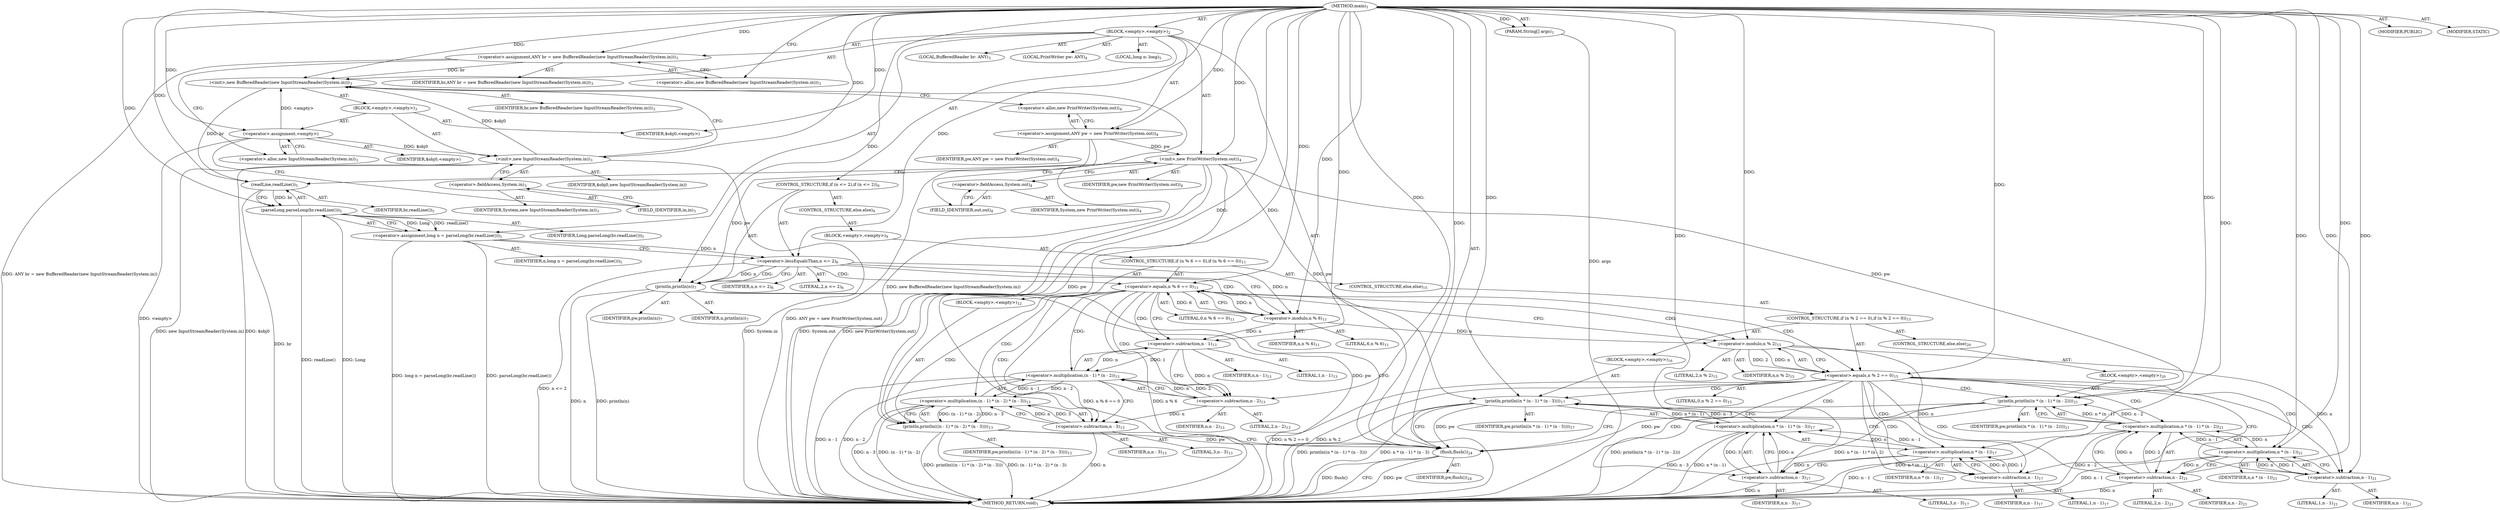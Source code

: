 digraph "main" {  
"21" [label = <(METHOD,main)<SUB>1</SUB>> ]
"22" [label = <(PARAM,String[] args)<SUB>1</SUB>> ]
"23" [label = <(BLOCK,&lt;empty&gt;,&lt;empty&gt;)<SUB>2</SUB>> ]
"4" [label = <(LOCAL,BufferedReader br: ANY)<SUB>3</SUB>> ]
"24" [label = <(&lt;operator&gt;.assignment,ANY br = new BufferedReader(new InputStreamReader(System.in)))<SUB>3</SUB>> ]
"25" [label = <(IDENTIFIER,br,ANY br = new BufferedReader(new InputStreamReader(System.in)))<SUB>3</SUB>> ]
"26" [label = <(&lt;operator&gt;.alloc,new BufferedReader(new InputStreamReader(System.in)))<SUB>3</SUB>> ]
"27" [label = <(&lt;init&gt;,new BufferedReader(new InputStreamReader(System.in)))<SUB>3</SUB>> ]
"3" [label = <(IDENTIFIER,br,new BufferedReader(new InputStreamReader(System.in)))<SUB>3</SUB>> ]
"28" [label = <(BLOCK,&lt;empty&gt;,&lt;empty&gt;)<SUB>3</SUB>> ]
"29" [label = <(&lt;operator&gt;.assignment,&lt;empty&gt;)> ]
"30" [label = <(IDENTIFIER,$obj0,&lt;empty&gt;)> ]
"31" [label = <(&lt;operator&gt;.alloc,new InputStreamReader(System.in))<SUB>3</SUB>> ]
"32" [label = <(&lt;init&gt;,new InputStreamReader(System.in))<SUB>3</SUB>> ]
"33" [label = <(IDENTIFIER,$obj0,new InputStreamReader(System.in))> ]
"34" [label = <(&lt;operator&gt;.fieldAccess,System.in)<SUB>3</SUB>> ]
"35" [label = <(IDENTIFIER,System,new InputStreamReader(System.in))<SUB>3</SUB>> ]
"36" [label = <(FIELD_IDENTIFIER,in,in)<SUB>3</SUB>> ]
"37" [label = <(IDENTIFIER,$obj0,&lt;empty&gt;)> ]
"6" [label = <(LOCAL,PrintWriter pw: ANY)<SUB>4</SUB>> ]
"38" [label = <(&lt;operator&gt;.assignment,ANY pw = new PrintWriter(System.out))<SUB>4</SUB>> ]
"39" [label = <(IDENTIFIER,pw,ANY pw = new PrintWriter(System.out))<SUB>4</SUB>> ]
"40" [label = <(&lt;operator&gt;.alloc,new PrintWriter(System.out))<SUB>4</SUB>> ]
"41" [label = <(&lt;init&gt;,new PrintWriter(System.out))<SUB>4</SUB>> ]
"5" [label = <(IDENTIFIER,pw,new PrintWriter(System.out))<SUB>4</SUB>> ]
"42" [label = <(&lt;operator&gt;.fieldAccess,System.out)<SUB>4</SUB>> ]
"43" [label = <(IDENTIFIER,System,new PrintWriter(System.out))<SUB>4</SUB>> ]
"44" [label = <(FIELD_IDENTIFIER,out,out)<SUB>4</SUB>> ]
"45" [label = <(LOCAL,long n: long)<SUB>5</SUB>> ]
"46" [label = <(&lt;operator&gt;.assignment,long n = parseLong(br.readLine()))<SUB>5</SUB>> ]
"47" [label = <(IDENTIFIER,n,long n = parseLong(br.readLine()))<SUB>5</SUB>> ]
"48" [label = <(parseLong,parseLong(br.readLine()))<SUB>5</SUB>> ]
"49" [label = <(IDENTIFIER,Long,parseLong(br.readLine()))<SUB>5</SUB>> ]
"50" [label = <(readLine,readLine())<SUB>5</SUB>> ]
"51" [label = <(IDENTIFIER,br,readLine())<SUB>5</SUB>> ]
"52" [label = <(CONTROL_STRUCTURE,if (n &lt;= 2),if (n &lt;= 2))<SUB>6</SUB>> ]
"53" [label = <(&lt;operator&gt;.lessEqualsThan,n &lt;= 2)<SUB>6</SUB>> ]
"54" [label = <(IDENTIFIER,n,n &lt;= 2)<SUB>6</SUB>> ]
"55" [label = <(LITERAL,2,n &lt;= 2)<SUB>6</SUB>> ]
"56" [label = <(println,println(n))<SUB>7</SUB>> ]
"57" [label = <(IDENTIFIER,pw,println(n))<SUB>7</SUB>> ]
"58" [label = <(IDENTIFIER,n,println(n))<SUB>7</SUB>> ]
"59" [label = <(CONTROL_STRUCTURE,else,else)<SUB>9</SUB>> ]
"60" [label = <(BLOCK,&lt;empty&gt;,&lt;empty&gt;)<SUB>9</SUB>> ]
"61" [label = <(CONTROL_STRUCTURE,if (n % 6 == 0),if (n % 6 == 0))<SUB>11</SUB>> ]
"62" [label = <(&lt;operator&gt;.equals,n % 6 == 0)<SUB>11</SUB>> ]
"63" [label = <(&lt;operator&gt;.modulo,n % 6)<SUB>11</SUB>> ]
"64" [label = <(IDENTIFIER,n,n % 6)<SUB>11</SUB>> ]
"65" [label = <(LITERAL,6,n % 6)<SUB>11</SUB>> ]
"66" [label = <(LITERAL,0,n % 6 == 0)<SUB>11</SUB>> ]
"67" [label = <(BLOCK,&lt;empty&gt;,&lt;empty&gt;)<SUB>12</SUB>> ]
"68" [label = <(println,println(((n - 1) * (n - 2) * (n - 3))))<SUB>13</SUB>> ]
"69" [label = <(IDENTIFIER,pw,println(((n - 1) * (n - 2) * (n - 3))))<SUB>13</SUB>> ]
"70" [label = <(&lt;operator&gt;.multiplication,(n - 1) * (n - 2) * (n - 3))<SUB>13</SUB>> ]
"71" [label = <(&lt;operator&gt;.multiplication,(n - 1) * (n - 2))<SUB>13</SUB>> ]
"72" [label = <(&lt;operator&gt;.subtraction,n - 1)<SUB>13</SUB>> ]
"73" [label = <(IDENTIFIER,n,n - 1)<SUB>13</SUB>> ]
"74" [label = <(LITERAL,1,n - 1)<SUB>13</SUB>> ]
"75" [label = <(&lt;operator&gt;.subtraction,n - 2)<SUB>13</SUB>> ]
"76" [label = <(IDENTIFIER,n,n - 2)<SUB>13</SUB>> ]
"77" [label = <(LITERAL,2,n - 2)<SUB>13</SUB>> ]
"78" [label = <(&lt;operator&gt;.subtraction,n - 3)<SUB>13</SUB>> ]
"79" [label = <(IDENTIFIER,n,n - 3)<SUB>13</SUB>> ]
"80" [label = <(LITERAL,3,n - 3)<SUB>13</SUB>> ]
"81" [label = <(CONTROL_STRUCTURE,else,else)<SUB>15</SUB>> ]
"82" [label = <(CONTROL_STRUCTURE,if (n % 2 == 0),if (n % 2 == 0))<SUB>15</SUB>> ]
"83" [label = <(&lt;operator&gt;.equals,n % 2 == 0)<SUB>15</SUB>> ]
"84" [label = <(&lt;operator&gt;.modulo,n % 2)<SUB>15</SUB>> ]
"85" [label = <(IDENTIFIER,n,n % 2)<SUB>15</SUB>> ]
"86" [label = <(LITERAL,2,n % 2)<SUB>15</SUB>> ]
"87" [label = <(LITERAL,0,n % 2 == 0)<SUB>15</SUB>> ]
"88" [label = <(BLOCK,&lt;empty&gt;,&lt;empty&gt;)<SUB>16</SUB>> ]
"89" [label = <(println,println((n * (n - 1) * (n - 3))))<SUB>17</SUB>> ]
"90" [label = <(IDENTIFIER,pw,println((n * (n - 1) * (n - 3))))<SUB>17</SUB>> ]
"91" [label = <(&lt;operator&gt;.multiplication,n * (n - 1) * (n - 3))<SUB>17</SUB>> ]
"92" [label = <(&lt;operator&gt;.multiplication,n * (n - 1))<SUB>17</SUB>> ]
"93" [label = <(IDENTIFIER,n,n * (n - 1))<SUB>17</SUB>> ]
"94" [label = <(&lt;operator&gt;.subtraction,n - 1)<SUB>17</SUB>> ]
"95" [label = <(IDENTIFIER,n,n - 1)<SUB>17</SUB>> ]
"96" [label = <(LITERAL,1,n - 1)<SUB>17</SUB>> ]
"97" [label = <(&lt;operator&gt;.subtraction,n - 3)<SUB>17</SUB>> ]
"98" [label = <(IDENTIFIER,n,n - 3)<SUB>17</SUB>> ]
"99" [label = <(LITERAL,3,n - 3)<SUB>17</SUB>> ]
"100" [label = <(CONTROL_STRUCTURE,else,else)<SUB>20</SUB>> ]
"101" [label = <(BLOCK,&lt;empty&gt;,&lt;empty&gt;)<SUB>20</SUB>> ]
"102" [label = <(println,println((n * (n - 1) * (n - 2))))<SUB>21</SUB>> ]
"103" [label = <(IDENTIFIER,pw,println((n * (n - 1) * (n - 2))))<SUB>21</SUB>> ]
"104" [label = <(&lt;operator&gt;.multiplication,n * (n - 1) * (n - 2))<SUB>21</SUB>> ]
"105" [label = <(&lt;operator&gt;.multiplication,n * (n - 1))<SUB>21</SUB>> ]
"106" [label = <(IDENTIFIER,n,n * (n - 1))<SUB>21</SUB>> ]
"107" [label = <(&lt;operator&gt;.subtraction,n - 1)<SUB>21</SUB>> ]
"108" [label = <(IDENTIFIER,n,n - 1)<SUB>21</SUB>> ]
"109" [label = <(LITERAL,1,n - 1)<SUB>21</SUB>> ]
"110" [label = <(&lt;operator&gt;.subtraction,n - 2)<SUB>21</SUB>> ]
"111" [label = <(IDENTIFIER,n,n - 2)<SUB>21</SUB>> ]
"112" [label = <(LITERAL,2,n - 2)<SUB>21</SUB>> ]
"113" [label = <(flush,flush())<SUB>24</SUB>> ]
"114" [label = <(IDENTIFIER,pw,flush())<SUB>24</SUB>> ]
"115" [label = <(MODIFIER,PUBLIC)> ]
"116" [label = <(MODIFIER,STATIC)> ]
"117" [label = <(METHOD_RETURN,void)<SUB>1</SUB>> ]
  "21" -> "22"  [ label = "AST: "] 
  "21" -> "23"  [ label = "AST: "] 
  "21" -> "115"  [ label = "AST: "] 
  "21" -> "116"  [ label = "AST: "] 
  "21" -> "117"  [ label = "AST: "] 
  "23" -> "4"  [ label = "AST: "] 
  "23" -> "24"  [ label = "AST: "] 
  "23" -> "27"  [ label = "AST: "] 
  "23" -> "6"  [ label = "AST: "] 
  "23" -> "38"  [ label = "AST: "] 
  "23" -> "41"  [ label = "AST: "] 
  "23" -> "45"  [ label = "AST: "] 
  "23" -> "46"  [ label = "AST: "] 
  "23" -> "52"  [ label = "AST: "] 
  "23" -> "113"  [ label = "AST: "] 
  "24" -> "25"  [ label = "AST: "] 
  "24" -> "26"  [ label = "AST: "] 
  "27" -> "3"  [ label = "AST: "] 
  "27" -> "28"  [ label = "AST: "] 
  "28" -> "29"  [ label = "AST: "] 
  "28" -> "32"  [ label = "AST: "] 
  "28" -> "37"  [ label = "AST: "] 
  "29" -> "30"  [ label = "AST: "] 
  "29" -> "31"  [ label = "AST: "] 
  "32" -> "33"  [ label = "AST: "] 
  "32" -> "34"  [ label = "AST: "] 
  "34" -> "35"  [ label = "AST: "] 
  "34" -> "36"  [ label = "AST: "] 
  "38" -> "39"  [ label = "AST: "] 
  "38" -> "40"  [ label = "AST: "] 
  "41" -> "5"  [ label = "AST: "] 
  "41" -> "42"  [ label = "AST: "] 
  "42" -> "43"  [ label = "AST: "] 
  "42" -> "44"  [ label = "AST: "] 
  "46" -> "47"  [ label = "AST: "] 
  "46" -> "48"  [ label = "AST: "] 
  "48" -> "49"  [ label = "AST: "] 
  "48" -> "50"  [ label = "AST: "] 
  "50" -> "51"  [ label = "AST: "] 
  "52" -> "53"  [ label = "AST: "] 
  "52" -> "56"  [ label = "AST: "] 
  "52" -> "59"  [ label = "AST: "] 
  "53" -> "54"  [ label = "AST: "] 
  "53" -> "55"  [ label = "AST: "] 
  "56" -> "57"  [ label = "AST: "] 
  "56" -> "58"  [ label = "AST: "] 
  "59" -> "60"  [ label = "AST: "] 
  "60" -> "61"  [ label = "AST: "] 
  "61" -> "62"  [ label = "AST: "] 
  "61" -> "67"  [ label = "AST: "] 
  "61" -> "81"  [ label = "AST: "] 
  "62" -> "63"  [ label = "AST: "] 
  "62" -> "66"  [ label = "AST: "] 
  "63" -> "64"  [ label = "AST: "] 
  "63" -> "65"  [ label = "AST: "] 
  "67" -> "68"  [ label = "AST: "] 
  "68" -> "69"  [ label = "AST: "] 
  "68" -> "70"  [ label = "AST: "] 
  "70" -> "71"  [ label = "AST: "] 
  "70" -> "78"  [ label = "AST: "] 
  "71" -> "72"  [ label = "AST: "] 
  "71" -> "75"  [ label = "AST: "] 
  "72" -> "73"  [ label = "AST: "] 
  "72" -> "74"  [ label = "AST: "] 
  "75" -> "76"  [ label = "AST: "] 
  "75" -> "77"  [ label = "AST: "] 
  "78" -> "79"  [ label = "AST: "] 
  "78" -> "80"  [ label = "AST: "] 
  "81" -> "82"  [ label = "AST: "] 
  "82" -> "83"  [ label = "AST: "] 
  "82" -> "88"  [ label = "AST: "] 
  "82" -> "100"  [ label = "AST: "] 
  "83" -> "84"  [ label = "AST: "] 
  "83" -> "87"  [ label = "AST: "] 
  "84" -> "85"  [ label = "AST: "] 
  "84" -> "86"  [ label = "AST: "] 
  "88" -> "89"  [ label = "AST: "] 
  "89" -> "90"  [ label = "AST: "] 
  "89" -> "91"  [ label = "AST: "] 
  "91" -> "92"  [ label = "AST: "] 
  "91" -> "97"  [ label = "AST: "] 
  "92" -> "93"  [ label = "AST: "] 
  "92" -> "94"  [ label = "AST: "] 
  "94" -> "95"  [ label = "AST: "] 
  "94" -> "96"  [ label = "AST: "] 
  "97" -> "98"  [ label = "AST: "] 
  "97" -> "99"  [ label = "AST: "] 
  "100" -> "101"  [ label = "AST: "] 
  "101" -> "102"  [ label = "AST: "] 
  "102" -> "103"  [ label = "AST: "] 
  "102" -> "104"  [ label = "AST: "] 
  "104" -> "105"  [ label = "AST: "] 
  "104" -> "110"  [ label = "AST: "] 
  "105" -> "106"  [ label = "AST: "] 
  "105" -> "107"  [ label = "AST: "] 
  "107" -> "108"  [ label = "AST: "] 
  "107" -> "109"  [ label = "AST: "] 
  "110" -> "111"  [ label = "AST: "] 
  "110" -> "112"  [ label = "AST: "] 
  "113" -> "114"  [ label = "AST: "] 
  "24" -> "31"  [ label = "CFG: "] 
  "27" -> "40"  [ label = "CFG: "] 
  "38" -> "44"  [ label = "CFG: "] 
  "41" -> "50"  [ label = "CFG: "] 
  "46" -> "53"  [ label = "CFG: "] 
  "113" -> "117"  [ label = "CFG: "] 
  "26" -> "24"  [ label = "CFG: "] 
  "40" -> "38"  [ label = "CFG: "] 
  "42" -> "41"  [ label = "CFG: "] 
  "48" -> "46"  [ label = "CFG: "] 
  "53" -> "56"  [ label = "CFG: "] 
  "53" -> "63"  [ label = "CFG: "] 
  "56" -> "113"  [ label = "CFG: "] 
  "29" -> "36"  [ label = "CFG: "] 
  "32" -> "27"  [ label = "CFG: "] 
  "44" -> "42"  [ label = "CFG: "] 
  "50" -> "48"  [ label = "CFG: "] 
  "31" -> "29"  [ label = "CFG: "] 
  "34" -> "32"  [ label = "CFG: "] 
  "36" -> "34"  [ label = "CFG: "] 
  "62" -> "72"  [ label = "CFG: "] 
  "62" -> "84"  [ label = "CFG: "] 
  "63" -> "62"  [ label = "CFG: "] 
  "68" -> "113"  [ label = "CFG: "] 
  "70" -> "68"  [ label = "CFG: "] 
  "83" -> "94"  [ label = "CFG: "] 
  "83" -> "107"  [ label = "CFG: "] 
  "71" -> "78"  [ label = "CFG: "] 
  "78" -> "70"  [ label = "CFG: "] 
  "84" -> "83"  [ label = "CFG: "] 
  "89" -> "113"  [ label = "CFG: "] 
  "72" -> "75"  [ label = "CFG: "] 
  "75" -> "71"  [ label = "CFG: "] 
  "91" -> "89"  [ label = "CFG: "] 
  "102" -> "113"  [ label = "CFG: "] 
  "92" -> "97"  [ label = "CFG: "] 
  "97" -> "91"  [ label = "CFG: "] 
  "104" -> "102"  [ label = "CFG: "] 
  "94" -> "92"  [ label = "CFG: "] 
  "105" -> "110"  [ label = "CFG: "] 
  "110" -> "104"  [ label = "CFG: "] 
  "107" -> "105"  [ label = "CFG: "] 
  "21" -> "26"  [ label = "CFG: "] 
  "22" -> "117"  [ label = "DDG: args"] 
  "24" -> "117"  [ label = "DDG: ANY br = new BufferedReader(new InputStreamReader(System.in))"] 
  "29" -> "117"  [ label = "DDG: &lt;empty&gt;"] 
  "32" -> "117"  [ label = "DDG: $obj0"] 
  "32" -> "117"  [ label = "DDG: System.in"] 
  "32" -> "117"  [ label = "DDG: new InputStreamReader(System.in)"] 
  "27" -> "117"  [ label = "DDG: new BufferedReader(new InputStreamReader(System.in))"] 
  "38" -> "117"  [ label = "DDG: ANY pw = new PrintWriter(System.out)"] 
  "41" -> "117"  [ label = "DDG: System.out"] 
  "41" -> "117"  [ label = "DDG: new PrintWriter(System.out)"] 
  "50" -> "117"  [ label = "DDG: br"] 
  "48" -> "117"  [ label = "DDG: readLine()"] 
  "46" -> "117"  [ label = "DDG: parseLong(br.readLine())"] 
  "46" -> "117"  [ label = "DDG: long n = parseLong(br.readLine())"] 
  "53" -> "117"  [ label = "DDG: n &lt;= 2"] 
  "62" -> "117"  [ label = "DDG: n % 6"] 
  "62" -> "117"  [ label = "DDG: n % 6 == 0"] 
  "83" -> "117"  [ label = "DDG: n % 2"] 
  "83" -> "117"  [ label = "DDG: n % 2 == 0"] 
  "105" -> "117"  [ label = "DDG: n - 1"] 
  "104" -> "117"  [ label = "DDG: n * (n - 1)"] 
  "110" -> "117"  [ label = "DDG: n"] 
  "104" -> "117"  [ label = "DDG: n - 2"] 
  "102" -> "117"  [ label = "DDG: n * (n - 1) * (n - 2)"] 
  "102" -> "117"  [ label = "DDG: println((n * (n - 1) * (n - 2)))"] 
  "92" -> "117"  [ label = "DDG: n - 1"] 
  "91" -> "117"  [ label = "DDG: n * (n - 1)"] 
  "97" -> "117"  [ label = "DDG: n"] 
  "91" -> "117"  [ label = "DDG: n - 3"] 
  "89" -> "117"  [ label = "DDG: n * (n - 1) * (n - 3)"] 
  "89" -> "117"  [ label = "DDG: println((n * (n - 1) * (n - 3)))"] 
  "71" -> "117"  [ label = "DDG: n - 1"] 
  "71" -> "117"  [ label = "DDG: n - 2"] 
  "70" -> "117"  [ label = "DDG: (n - 1) * (n - 2)"] 
  "78" -> "117"  [ label = "DDG: n"] 
  "70" -> "117"  [ label = "DDG: n - 3"] 
  "68" -> "117"  [ label = "DDG: (n - 1) * (n - 2) * (n - 3)"] 
  "68" -> "117"  [ label = "DDG: println(((n - 1) * (n - 2) * (n - 3)))"] 
  "56" -> "117"  [ label = "DDG: n"] 
  "56" -> "117"  [ label = "DDG: println(n)"] 
  "113" -> "117"  [ label = "DDG: pw"] 
  "113" -> "117"  [ label = "DDG: flush()"] 
  "48" -> "117"  [ label = "DDG: Long"] 
  "21" -> "22"  [ label = "DDG: "] 
  "21" -> "24"  [ label = "DDG: "] 
  "21" -> "38"  [ label = "DDG: "] 
  "48" -> "46"  [ label = "DDG: Long"] 
  "48" -> "46"  [ label = "DDG: readLine()"] 
  "24" -> "27"  [ label = "DDG: br"] 
  "21" -> "27"  [ label = "DDG: "] 
  "29" -> "27"  [ label = "DDG: &lt;empty&gt;"] 
  "32" -> "27"  [ label = "DDG: $obj0"] 
  "38" -> "41"  [ label = "DDG: pw"] 
  "21" -> "41"  [ label = "DDG: "] 
  "102" -> "113"  [ label = "DDG: pw"] 
  "89" -> "113"  [ label = "DDG: pw"] 
  "68" -> "113"  [ label = "DDG: pw"] 
  "56" -> "113"  [ label = "DDG: pw"] 
  "21" -> "113"  [ label = "DDG: "] 
  "21" -> "29"  [ label = "DDG: "] 
  "21" -> "37"  [ label = "DDG: "] 
  "21" -> "48"  [ label = "DDG: "] 
  "50" -> "48"  [ label = "DDG: br"] 
  "46" -> "53"  [ label = "DDG: n"] 
  "21" -> "53"  [ label = "DDG: "] 
  "41" -> "56"  [ label = "DDG: pw"] 
  "21" -> "56"  [ label = "DDG: "] 
  "53" -> "56"  [ label = "DDG: n"] 
  "29" -> "32"  [ label = "DDG: $obj0"] 
  "21" -> "32"  [ label = "DDG: "] 
  "27" -> "50"  [ label = "DDG: br"] 
  "21" -> "50"  [ label = "DDG: "] 
  "63" -> "62"  [ label = "DDG: n"] 
  "63" -> "62"  [ label = "DDG: 6"] 
  "21" -> "62"  [ label = "DDG: "] 
  "53" -> "63"  [ label = "DDG: n"] 
  "21" -> "63"  [ label = "DDG: "] 
  "41" -> "68"  [ label = "DDG: pw"] 
  "21" -> "68"  [ label = "DDG: "] 
  "70" -> "68"  [ label = "DDG: (n - 1) * (n - 2)"] 
  "70" -> "68"  [ label = "DDG: n - 3"] 
  "71" -> "70"  [ label = "DDG: n - 1"] 
  "71" -> "70"  [ label = "DDG: n - 2"] 
  "78" -> "70"  [ label = "DDG: n"] 
  "78" -> "70"  [ label = "DDG: 3"] 
  "84" -> "83"  [ label = "DDG: n"] 
  "84" -> "83"  [ label = "DDG: 2"] 
  "21" -> "83"  [ label = "DDG: "] 
  "72" -> "71"  [ label = "DDG: n"] 
  "72" -> "71"  [ label = "DDG: 1"] 
  "75" -> "71"  [ label = "DDG: n"] 
  "75" -> "71"  [ label = "DDG: 2"] 
  "75" -> "78"  [ label = "DDG: n"] 
  "21" -> "78"  [ label = "DDG: "] 
  "63" -> "84"  [ label = "DDG: n"] 
  "21" -> "84"  [ label = "DDG: "] 
  "41" -> "89"  [ label = "DDG: pw"] 
  "21" -> "89"  [ label = "DDG: "] 
  "91" -> "89"  [ label = "DDG: n * (n - 1)"] 
  "91" -> "89"  [ label = "DDG: n - 3"] 
  "63" -> "72"  [ label = "DDG: n"] 
  "21" -> "72"  [ label = "DDG: "] 
  "72" -> "75"  [ label = "DDG: n"] 
  "21" -> "75"  [ label = "DDG: "] 
  "92" -> "91"  [ label = "DDG: n"] 
  "92" -> "91"  [ label = "DDG: n - 1"] 
  "97" -> "91"  [ label = "DDG: n"] 
  "97" -> "91"  [ label = "DDG: 3"] 
  "41" -> "102"  [ label = "DDG: pw"] 
  "21" -> "102"  [ label = "DDG: "] 
  "104" -> "102"  [ label = "DDG: n * (n - 1)"] 
  "104" -> "102"  [ label = "DDG: n - 2"] 
  "94" -> "92"  [ label = "DDG: n"] 
  "21" -> "92"  [ label = "DDG: "] 
  "94" -> "92"  [ label = "DDG: 1"] 
  "92" -> "97"  [ label = "DDG: n"] 
  "21" -> "97"  [ label = "DDG: "] 
  "105" -> "104"  [ label = "DDG: n"] 
  "105" -> "104"  [ label = "DDG: n - 1"] 
  "110" -> "104"  [ label = "DDG: n"] 
  "110" -> "104"  [ label = "DDG: 2"] 
  "84" -> "94"  [ label = "DDG: n"] 
  "21" -> "94"  [ label = "DDG: "] 
  "107" -> "105"  [ label = "DDG: n"] 
  "21" -> "105"  [ label = "DDG: "] 
  "107" -> "105"  [ label = "DDG: 1"] 
  "105" -> "110"  [ label = "DDG: n"] 
  "21" -> "110"  [ label = "DDG: "] 
  "84" -> "107"  [ label = "DDG: n"] 
  "21" -> "107"  [ label = "DDG: "] 
  "53" -> "56"  [ label = "CDG: "] 
  "53" -> "63"  [ label = "CDG: "] 
  "53" -> "62"  [ label = "CDG: "] 
  "62" -> "68"  [ label = "CDG: "] 
  "62" -> "75"  [ label = "CDG: "] 
  "62" -> "84"  [ label = "CDG: "] 
  "62" -> "72"  [ label = "CDG: "] 
  "62" -> "83"  [ label = "CDG: "] 
  "62" -> "71"  [ label = "CDG: "] 
  "62" -> "70"  [ label = "CDG: "] 
  "62" -> "78"  [ label = "CDG: "] 
  "83" -> "107"  [ label = "CDG: "] 
  "83" -> "94"  [ label = "CDG: "] 
  "83" -> "89"  [ label = "CDG: "] 
  "83" -> "102"  [ label = "CDG: "] 
  "83" -> "104"  [ label = "CDG: "] 
  "83" -> "92"  [ label = "CDG: "] 
  "83" -> "97"  [ label = "CDG: "] 
  "83" -> "91"  [ label = "CDG: "] 
  "83" -> "105"  [ label = "CDG: "] 
  "83" -> "110"  [ label = "CDG: "] 
}
